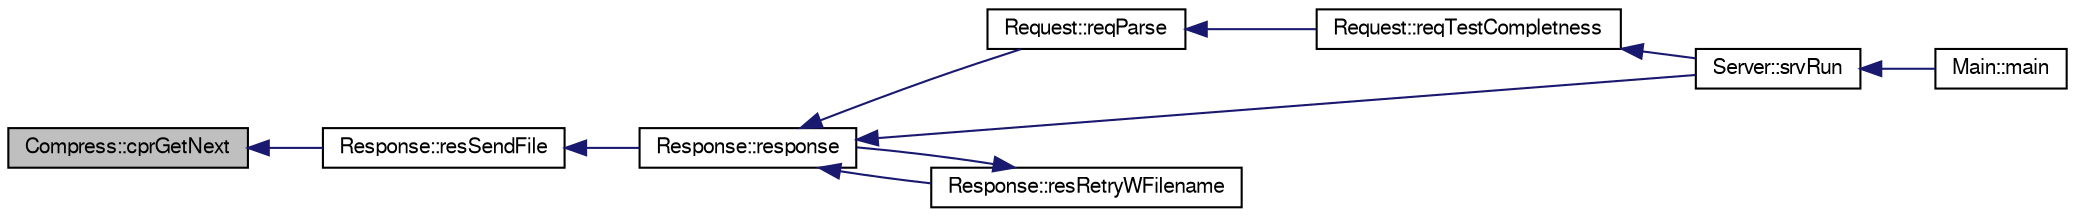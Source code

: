 digraph G
{
  bgcolor="transparent";
  edge [fontname="FreeSans",fontsize="10",labelfontname="FreeSans",labelfontsize="10"];
  node [fontname="FreeSans",fontsize="10",shape=record];
  rankdir=LR;
  Node1 [label="Compress::cprGetNext",height=0.2,width=0.4,color="black", fillcolor="grey75", style="filled" fontcolor="black"];
  Node1 -> Node2 [dir=back,color="midnightblue",fontsize="10",style="solid",fontname="FreeSans"];
  Node2 [label="Response::resSendFile",height=0.2,width=0.4,color="black",URL="$structResponse.html#a5965b95b0d4ff2f33a5dcd0c25c5026f"];
  Node2 -> Node3 [dir=back,color="midnightblue",fontsize="10",style="solid",fontname="FreeSans"];
  Node3 [label="Response::response",height=0.2,width=0.4,color="black",URL="$structResponse.html#a0735f41f650e4a0f3dff85b26aec75e3"];
  Node3 -> Node4 [dir=back,color="midnightblue",fontsize="10",style="solid",fontname="FreeSans"];
  Node4 [label="Request::reqParse",height=0.2,width=0.4,color="black",URL="$structRequest.html#a3cc8f86cef8b75c6fb866bb6a7c32c77"];
  Node4 -> Node5 [dir=back,color="midnightblue",fontsize="10",style="solid",fontname="FreeSans"];
  Node5 [label="Request::reqTestCompletness",height=0.2,width=0.4,color="black",URL="$structRequest.html#ae7c72d7a8e1b2f585445460334f7c210"];
  Node5 -> Node6 [dir=back,color="midnightblue",fontsize="10",style="solid",fontname="FreeSans"];
  Node6 [label="Server::srvRun",height=0.2,width=0.4,color="black",URL="$structServer.html#a5fd020f6b3d0e9126fc1feb039bec404"];
  Node6 -> Node7 [dir=back,color="midnightblue",fontsize="10",style="solid",fontname="FreeSans"];
  Node7 [label="Main::main",height=0.2,width=0.4,color="black",URL="$structMain.html#a3c04138a5bfe5d72780bb7e82a18e627"];
  Node3 -> Node8 [dir=back,color="midnightblue",fontsize="10",style="solid",fontname="FreeSans"];
  Node8 [label="Response::resRetryWFilename",height=0.2,width=0.4,color="black",URL="$structResponse.html#aecb6582874122f9e29074eef8cf2c05b"];
  Node8 -> Node3 [dir=back,color="midnightblue",fontsize="10",style="solid",fontname="FreeSans"];
  Node3 -> Node6 [dir=back,color="midnightblue",fontsize="10",style="solid",fontname="FreeSans"];
}
